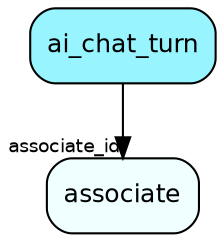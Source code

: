 digraph ai_chat_turn  {
node [shape = box style="rounded, filled" fontname = "Helvetica" fontsize = "12" ]
edge [fontname = "Helvetica" fontsize = "9"]

ai_chat_turn[fillcolor = "cadetblue1"]
associate[fillcolor = "azure1"]
ai_chat_turn -> associate [headlabel = "associate_id"]
}
